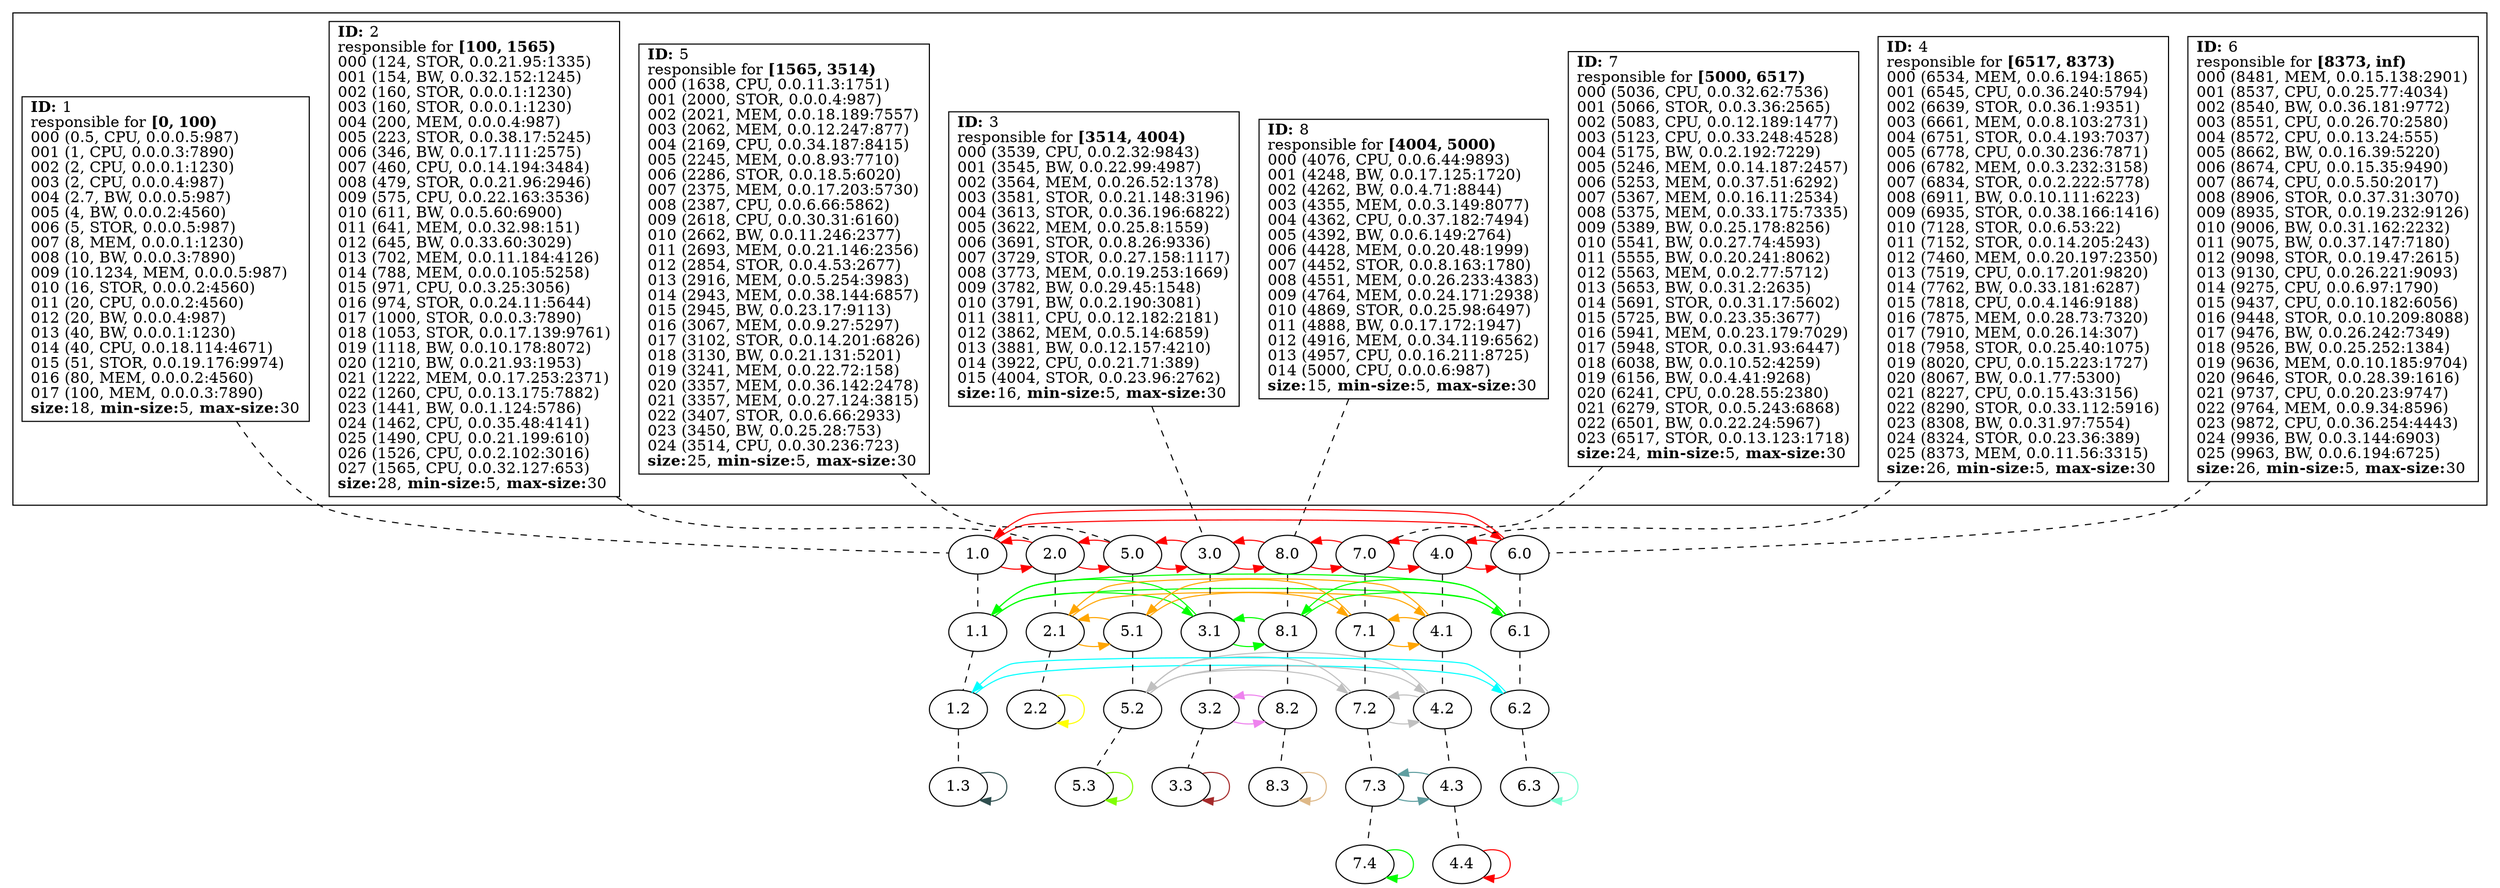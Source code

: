 strict
digraph SkipGraph {

	# vertical
	edge [dir=none style=dashed]
	subgraph {
		"1" -> "1.0" -> "1.1" -> "1.2" -> "1.3"
		}
	subgraph {
		"2" -> "2.0" -> "2.1" -> "2.2"
		}
	subgraph {
		"5" -> "5.0" -> "5.1" -> "5.2" -> "5.3"
		}
	subgraph {
		"3" -> "3.0" -> "3.1" -> "3.2" -> "3.3"
		}
	subgraph {
		"8" -> "8.0" -> "8.1" -> "8.2" -> "8.3"
		}
	subgraph {
		"7" -> "7.0" -> "7.1" -> "7.2" -> "7.3" -> "7.4"
		}
	subgraph {
		"4" -> "4.0" -> "4.1" -> "4.2" -> "4.3" -> "4.4"
		}
	subgraph {
		"6" -> "6.0" -> "6.1" -> "6.2" -> "6.3"
		}

	# horizontal
	edge [dir=forward, style=solid]
	subgraph cluster_content {
		rank = same
		"1" [shape=box, label=
			<
				<B>ID:</B> 1<BR ALIGN="LEFT"/>
				responsible for <B>[0, 100)</B><BR ALIGN="LEFT"/>
				000 (0.5, CPU, 0.0.0.5:987)<BR ALIGN="LEFT"/>
				001 (1, CPU, 0.0.0.3:7890)<BR ALIGN="LEFT"/>
				002 (2, CPU, 0.0.0.1:1230)<BR ALIGN="LEFT"/>
				003 (2, CPU, 0.0.0.4:987)<BR ALIGN="LEFT"/>
				004 (2.7, BW, 0.0.0.5:987)<BR ALIGN="LEFT"/>
				005 (4, BW, 0.0.0.2:4560)<BR ALIGN="LEFT"/>
				006 (5, STOR, 0.0.0.5:987)<BR ALIGN="LEFT"/>
				007 (8, MEM, 0.0.0.1:1230)<BR ALIGN="LEFT"/>
				008 (10, BW, 0.0.0.3:7890)<BR ALIGN="LEFT"/>
				009 (10.1234, MEM, 0.0.0.5:987)<BR ALIGN="LEFT"/>
				010 (16, STOR, 0.0.0.2:4560)<BR ALIGN="LEFT"/>
				011 (20, CPU, 0.0.0.2:4560)<BR ALIGN="LEFT"/>
				012 (20, BW, 0.0.0.4:987)<BR ALIGN="LEFT"/>
				013 (40, BW, 0.0.0.1:1230)<BR ALIGN="LEFT"/>
				014 (40, CPU, 0.0.18.114:4671)<BR ALIGN="LEFT"/>
				015 (51, STOR, 0.0.19.176:9974)<BR ALIGN="LEFT"/>
				016 (80, MEM, 0.0.0.2:4560)<BR ALIGN="LEFT"/>
				017 (100, MEM, 0.0.0.3:7890)<BR ALIGN="LEFT"/>
			<B>size:</B>18, <B>min-size:</B>5, <B>max-size:</B>30<BR ALIGN="LEFT"/>			>]
		"2" [shape=box, label=
			<
				<B>ID:</B> 2<BR ALIGN="LEFT"/>
				responsible for <B>[100, 1565)</B><BR ALIGN="LEFT"/>
				000 (124, STOR, 0.0.21.95:1335)<BR ALIGN="LEFT"/>
				001 (154, BW, 0.0.32.152:1245)<BR ALIGN="LEFT"/>
				002 (160, STOR, 0.0.0.1:1230)<BR ALIGN="LEFT"/>
				003 (160, STOR, 0.0.0.1:1230)<BR ALIGN="LEFT"/>
				004 (200, MEM, 0.0.0.4:987)<BR ALIGN="LEFT"/>
				005 (223, STOR, 0.0.38.17:5245)<BR ALIGN="LEFT"/>
				006 (346, BW, 0.0.17.111:2575)<BR ALIGN="LEFT"/>
				007 (460, CPU, 0.0.14.194:3484)<BR ALIGN="LEFT"/>
				008 (479, STOR, 0.0.21.96:2946)<BR ALIGN="LEFT"/>
				009 (575, CPU, 0.0.22.163:3536)<BR ALIGN="LEFT"/>
				010 (611, BW, 0.0.5.60:6900)<BR ALIGN="LEFT"/>
				011 (641, MEM, 0.0.32.98:151)<BR ALIGN="LEFT"/>
				012 (645, BW, 0.0.33.60:3029)<BR ALIGN="LEFT"/>
				013 (702, MEM, 0.0.11.184:4126)<BR ALIGN="LEFT"/>
				014 (788, MEM, 0.0.0.105:5258)<BR ALIGN="LEFT"/>
				015 (971, CPU, 0.0.3.25:3056)<BR ALIGN="LEFT"/>
				016 (974, STOR, 0.0.24.11:5644)<BR ALIGN="LEFT"/>
				017 (1000, STOR, 0.0.0.3:7890)<BR ALIGN="LEFT"/>
				018 (1053, STOR, 0.0.17.139:9761)<BR ALIGN="LEFT"/>
				019 (1118, BW, 0.0.10.178:8072)<BR ALIGN="LEFT"/>
				020 (1210, BW, 0.0.21.93:1953)<BR ALIGN="LEFT"/>
				021 (1222, MEM, 0.0.17.253:2371)<BR ALIGN="LEFT"/>
				022 (1260, CPU, 0.0.13.175:7882)<BR ALIGN="LEFT"/>
				023 (1441, BW, 0.0.1.124:5786)<BR ALIGN="LEFT"/>
				024 (1462, CPU, 0.0.35.48:4141)<BR ALIGN="LEFT"/>
				025 (1490, CPU, 0.0.21.199:610)<BR ALIGN="LEFT"/>
				026 (1526, CPU, 0.0.2.102:3016)<BR ALIGN="LEFT"/>
				027 (1565, CPU, 0.0.32.127:653)<BR ALIGN="LEFT"/>
			<B>size:</B>28, <B>min-size:</B>5, <B>max-size:</B>30<BR ALIGN="LEFT"/>			>]
		"5" [shape=box, label=
			<
				<B>ID:</B> 5<BR ALIGN="LEFT"/>
				responsible for <B>[1565, 3514)</B><BR ALIGN="LEFT"/>
				000 (1638, CPU, 0.0.11.3:1751)<BR ALIGN="LEFT"/>
				001 (2000, STOR, 0.0.0.4:987)<BR ALIGN="LEFT"/>
				002 (2021, MEM, 0.0.18.189:7557)<BR ALIGN="LEFT"/>
				003 (2062, MEM, 0.0.12.247:877)<BR ALIGN="LEFT"/>
				004 (2169, CPU, 0.0.34.187:8415)<BR ALIGN="LEFT"/>
				005 (2245, MEM, 0.0.8.93:7710)<BR ALIGN="LEFT"/>
				006 (2286, STOR, 0.0.18.5:6020)<BR ALIGN="LEFT"/>
				007 (2375, MEM, 0.0.17.203:5730)<BR ALIGN="LEFT"/>
				008 (2387, CPU, 0.0.6.66:5862)<BR ALIGN="LEFT"/>
				009 (2618, CPU, 0.0.30.31:6160)<BR ALIGN="LEFT"/>
				010 (2662, BW, 0.0.11.246:2377)<BR ALIGN="LEFT"/>
				011 (2693, MEM, 0.0.21.146:2356)<BR ALIGN="LEFT"/>
				012 (2854, STOR, 0.0.4.53:2677)<BR ALIGN="LEFT"/>
				013 (2916, MEM, 0.0.5.254:3983)<BR ALIGN="LEFT"/>
				014 (2943, MEM, 0.0.38.144:6857)<BR ALIGN="LEFT"/>
				015 (2945, BW, 0.0.23.17:9113)<BR ALIGN="LEFT"/>
				016 (3067, MEM, 0.0.9.27:5297)<BR ALIGN="LEFT"/>
				017 (3102, STOR, 0.0.14.201:6826)<BR ALIGN="LEFT"/>
				018 (3130, BW, 0.0.21.131:5201)<BR ALIGN="LEFT"/>
				019 (3241, MEM, 0.0.22.72:158)<BR ALIGN="LEFT"/>
				020 (3357, MEM, 0.0.36.142:2478)<BR ALIGN="LEFT"/>
				021 (3357, MEM, 0.0.27.124:3815)<BR ALIGN="LEFT"/>
				022 (3407, STOR, 0.0.6.66:2933)<BR ALIGN="LEFT"/>
				023 (3450, BW, 0.0.25.28:753)<BR ALIGN="LEFT"/>
				024 (3514, CPU, 0.0.30.236:723)<BR ALIGN="LEFT"/>
			<B>size:</B>25, <B>min-size:</B>5, <B>max-size:</B>30<BR ALIGN="LEFT"/>			>]
		"3" [shape=box, label=
			<
				<B>ID:</B> 3<BR ALIGN="LEFT"/>
				responsible for <B>[3514, 4004)</B><BR ALIGN="LEFT"/>
				000 (3539, CPU, 0.0.2.32:9843)<BR ALIGN="LEFT"/>
				001 (3545, BW, 0.0.22.99:4987)<BR ALIGN="LEFT"/>
				002 (3564, MEM, 0.0.26.52:1378)<BR ALIGN="LEFT"/>
				003 (3581, STOR, 0.0.21.148:3196)<BR ALIGN="LEFT"/>
				004 (3613, STOR, 0.0.36.196:6822)<BR ALIGN="LEFT"/>
				005 (3622, MEM, 0.0.25.8:1559)<BR ALIGN="LEFT"/>
				006 (3691, STOR, 0.0.8.26:9336)<BR ALIGN="LEFT"/>
				007 (3729, STOR, 0.0.27.158:1117)<BR ALIGN="LEFT"/>
				008 (3773, MEM, 0.0.19.253:1669)<BR ALIGN="LEFT"/>
				009 (3782, BW, 0.0.29.45:1548)<BR ALIGN="LEFT"/>
				010 (3791, BW, 0.0.2.190:3081)<BR ALIGN="LEFT"/>
				011 (3811, CPU, 0.0.12.182:2181)<BR ALIGN="LEFT"/>
				012 (3862, MEM, 0.0.5.14:6859)<BR ALIGN="LEFT"/>
				013 (3881, BW, 0.0.12.157:4210)<BR ALIGN="LEFT"/>
				014 (3922, CPU, 0.0.21.71:389)<BR ALIGN="LEFT"/>
				015 (4004, STOR, 0.0.23.96:2762)<BR ALIGN="LEFT"/>
			<B>size:</B>16, <B>min-size:</B>5, <B>max-size:</B>30<BR ALIGN="LEFT"/>			>]
		"8" [shape=box, label=
			<
				<B>ID:</B> 8<BR ALIGN="LEFT"/>
				responsible for <B>[4004, 5000)</B><BR ALIGN="LEFT"/>
				000 (4076, CPU, 0.0.6.44:9893)<BR ALIGN="LEFT"/>
				001 (4248, BW, 0.0.17.125:1720)<BR ALIGN="LEFT"/>
				002 (4262, BW, 0.0.4.71:8844)<BR ALIGN="LEFT"/>
				003 (4355, MEM, 0.0.3.149:8077)<BR ALIGN="LEFT"/>
				004 (4362, CPU, 0.0.37.182:7494)<BR ALIGN="LEFT"/>
				005 (4392, BW, 0.0.6.149:2764)<BR ALIGN="LEFT"/>
				006 (4428, MEM, 0.0.20.48:1999)<BR ALIGN="LEFT"/>
				007 (4452, STOR, 0.0.8.163:1780)<BR ALIGN="LEFT"/>
				008 (4551, MEM, 0.0.26.233:4383)<BR ALIGN="LEFT"/>
				009 (4764, MEM, 0.0.24.171:2938)<BR ALIGN="LEFT"/>
				010 (4869, STOR, 0.0.25.98:6497)<BR ALIGN="LEFT"/>
				011 (4888, BW, 0.0.17.172:1947)<BR ALIGN="LEFT"/>
				012 (4916, MEM, 0.0.34.119:6562)<BR ALIGN="LEFT"/>
				013 (4957, CPU, 0.0.16.211:8725)<BR ALIGN="LEFT"/>
				014 (5000, CPU, 0.0.0.6:987)<BR ALIGN="LEFT"/>
			<B>size:</B>15, <B>min-size:</B>5, <B>max-size:</B>30<BR ALIGN="LEFT"/>			>]
		"7" [shape=box, label=
			<
				<B>ID:</B> 7<BR ALIGN="LEFT"/>
				responsible for <B>[5000, 6517)</B><BR ALIGN="LEFT"/>
				000 (5036, CPU, 0.0.32.62:7536)<BR ALIGN="LEFT"/>
				001 (5066, STOR, 0.0.3.36:2565)<BR ALIGN="LEFT"/>
				002 (5083, CPU, 0.0.12.189:1477)<BR ALIGN="LEFT"/>
				003 (5123, CPU, 0.0.33.248:4528)<BR ALIGN="LEFT"/>
				004 (5175, BW, 0.0.2.192:7229)<BR ALIGN="LEFT"/>
				005 (5246, MEM, 0.0.14.187:2457)<BR ALIGN="LEFT"/>
				006 (5253, MEM, 0.0.37.51:6292)<BR ALIGN="LEFT"/>
				007 (5367, MEM, 0.0.16.11:2534)<BR ALIGN="LEFT"/>
				008 (5375, MEM, 0.0.33.175:7335)<BR ALIGN="LEFT"/>
				009 (5389, BW, 0.0.25.178:8256)<BR ALIGN="LEFT"/>
				010 (5541, BW, 0.0.27.74:4593)<BR ALIGN="LEFT"/>
				011 (5555, BW, 0.0.20.241:8062)<BR ALIGN="LEFT"/>
				012 (5563, MEM, 0.0.2.77:5712)<BR ALIGN="LEFT"/>
				013 (5653, BW, 0.0.31.2:2635)<BR ALIGN="LEFT"/>
				014 (5691, STOR, 0.0.31.17:5602)<BR ALIGN="LEFT"/>
				015 (5725, BW, 0.0.23.35:3677)<BR ALIGN="LEFT"/>
				016 (5941, MEM, 0.0.23.179:7029)<BR ALIGN="LEFT"/>
				017 (5948, STOR, 0.0.31.93:6447)<BR ALIGN="LEFT"/>
				018 (6038, BW, 0.0.10.52:4259)<BR ALIGN="LEFT"/>
				019 (6156, BW, 0.0.4.41:9268)<BR ALIGN="LEFT"/>
				020 (6241, CPU, 0.0.28.55:2380)<BR ALIGN="LEFT"/>
				021 (6279, STOR, 0.0.5.243:6868)<BR ALIGN="LEFT"/>
				022 (6501, BW, 0.0.22.24:5967)<BR ALIGN="LEFT"/>
				023 (6517, STOR, 0.0.13.123:1718)<BR ALIGN="LEFT"/>
			<B>size:</B>24, <B>min-size:</B>5, <B>max-size:</B>30<BR ALIGN="LEFT"/>			>]
		"4" [shape=box, label=
			<
				<B>ID:</B> 4<BR ALIGN="LEFT"/>
				responsible for <B>[6517, 8373)</B><BR ALIGN="LEFT"/>
				000 (6534, MEM, 0.0.6.194:1865)<BR ALIGN="LEFT"/>
				001 (6545, CPU, 0.0.36.240:5794)<BR ALIGN="LEFT"/>
				002 (6639, STOR, 0.0.36.1:9351)<BR ALIGN="LEFT"/>
				003 (6661, MEM, 0.0.8.103:2731)<BR ALIGN="LEFT"/>
				004 (6751, STOR, 0.0.4.193:7037)<BR ALIGN="LEFT"/>
				005 (6778, CPU, 0.0.30.236:7871)<BR ALIGN="LEFT"/>
				006 (6782, MEM, 0.0.3.232:3158)<BR ALIGN="LEFT"/>
				007 (6834, STOR, 0.0.2.222:5778)<BR ALIGN="LEFT"/>
				008 (6911, BW, 0.0.10.111:6223)<BR ALIGN="LEFT"/>
				009 (6935, STOR, 0.0.38.166:1416)<BR ALIGN="LEFT"/>
				010 (7128, STOR, 0.0.6.53:22)<BR ALIGN="LEFT"/>
				011 (7152, STOR, 0.0.14.205:243)<BR ALIGN="LEFT"/>
				012 (7460, MEM, 0.0.20.197:2350)<BR ALIGN="LEFT"/>
				013 (7519, CPU, 0.0.17.201:9820)<BR ALIGN="LEFT"/>
				014 (7762, BW, 0.0.33.181:6287)<BR ALIGN="LEFT"/>
				015 (7818, CPU, 0.0.4.146:9188)<BR ALIGN="LEFT"/>
				016 (7875, MEM, 0.0.28.73:7320)<BR ALIGN="LEFT"/>
				017 (7910, MEM, 0.0.26.14:307)<BR ALIGN="LEFT"/>
				018 (7958, STOR, 0.0.25.40:1075)<BR ALIGN="LEFT"/>
				019 (8020, CPU, 0.0.15.223:1727)<BR ALIGN="LEFT"/>
				020 (8067, BW, 0.0.1.77:5300)<BR ALIGN="LEFT"/>
				021 (8227, CPU, 0.0.15.43:3156)<BR ALIGN="LEFT"/>
				022 (8290, STOR, 0.0.33.112:5916)<BR ALIGN="LEFT"/>
				023 (8308, BW, 0.0.31.97:7554)<BR ALIGN="LEFT"/>
				024 (8324, STOR, 0.0.23.36:389)<BR ALIGN="LEFT"/>
				025 (8373, MEM, 0.0.11.56:3315)<BR ALIGN="LEFT"/>
			<B>size:</B>26, <B>min-size:</B>5, <B>max-size:</B>30<BR ALIGN="LEFT"/>			>]
		"6" [shape=box, label=
			<
				<B>ID:</B> 6<BR ALIGN="LEFT"/>
				responsible for <B>[8373, inf)</B><BR ALIGN="LEFT"/>
				000 (8481, MEM, 0.0.15.138:2901)<BR ALIGN="LEFT"/>
				001 (8537, CPU, 0.0.25.77:4034)<BR ALIGN="LEFT"/>
				002 (8540, BW, 0.0.36.181:9772)<BR ALIGN="LEFT"/>
				003 (8551, CPU, 0.0.26.70:2580)<BR ALIGN="LEFT"/>
				004 (8572, CPU, 0.0.13.24:555)<BR ALIGN="LEFT"/>
				005 (8662, BW, 0.0.16.39:5220)<BR ALIGN="LEFT"/>
				006 (8674, CPU, 0.0.15.35:9490)<BR ALIGN="LEFT"/>
				007 (8674, CPU, 0.0.5.50:2017)<BR ALIGN="LEFT"/>
				008 (8906, STOR, 0.0.37.31:3070)<BR ALIGN="LEFT"/>
				009 (8935, STOR, 0.0.19.232:9126)<BR ALIGN="LEFT"/>
				010 (9006, BW, 0.0.31.162:2232)<BR ALIGN="LEFT"/>
				011 (9075, BW, 0.0.37.147:7180)<BR ALIGN="LEFT"/>
				012 (9098, STOR, 0.0.19.47:2615)<BR ALIGN="LEFT"/>
				013 (9130, CPU, 0.0.26.221:9093)<BR ALIGN="LEFT"/>
				014 (9275, CPU, 0.0.6.97:1790)<BR ALIGN="LEFT"/>
				015 (9437, CPU, 0.0.10.182:6056)<BR ALIGN="LEFT"/>
				016 (9448, STOR, 0.0.10.209:8088)<BR ALIGN="LEFT"/>
				017 (9476, BW, 0.0.26.242:7349)<BR ALIGN="LEFT"/>
				018 (9526, BW, 0.0.25.252:1384)<BR ALIGN="LEFT"/>
				019 (9636, MEM, 0.0.10.185:9704)<BR ALIGN="LEFT"/>
				020 (9646, STOR, 0.0.28.39:1616)<BR ALIGN="LEFT"/>
				021 (9737, CPU, 0.0.20.23:9747)<BR ALIGN="LEFT"/>
				022 (9764, MEM, 0.0.9.34:8596)<BR ALIGN="LEFT"/>
				023 (9872, CPU, 0.0.36.254:4443)<BR ALIGN="LEFT"/>
				024 (9936, BW, 0.0.3.144:6903)<BR ALIGN="LEFT"/>
				025 (9963, BW, 0.0.6.194:6725)<BR ALIGN="LEFT"/>
			<B>size:</B>26, <B>min-size:</B>5, <B>max-size:</B>30<BR ALIGN="LEFT"/>			>]
	}

	edge [color=red]
	subgraph 1 {
		rank = same
		label = "Level 0"
		subgraph {
			"1.0" -> "2.0"
			"1.0" -> "6.0"
		}
		subgraph {
			"2.0" -> "5.0"
			"2.0" -> "1.0"
		}
		subgraph {
			"5.0" -> "3.0"
			"5.0" -> "2.0"
		}
		subgraph {
			"3.0" -> "8.0"
			"3.0" -> "5.0"
		}
		subgraph {
			"8.0" -> "7.0"
			"8.0" -> "3.0"
		}
		subgraph {
			"7.0" -> "4.0"
			"7.0" -> "8.0"
		}
		subgraph {
			"4.0" -> "6.0"
			"4.0" -> "7.0"
		}
		subgraph {
			"6.0" -> "1.0"
			"6.0" -> "4.0"
		}
	}

	edge [color=green]
	subgraph 10 {
		rank = same
		label = "Level 1 (0)"
		subgraph {
			"1.1" -> "3.1"
			"1.1" -> "6.1"
		}
		subgraph {
			"3.1" -> "8.1"
			"3.1" -> "1.1"
		}
		subgraph {
			"8.1" -> "6.1"
			"8.1" -> "3.1"
		}
		subgraph {
			"6.1" -> "1.1"
			"6.1" -> "8.1"
		}
	}

	edge [color=cyan]
	subgraph 100 {
		rank = same
		label = "Level 2 (00)"
		subgraph {
			"1.2" -> "6.2"
			"1.2" -> "6.2"
		}
		subgraph {
			"6.2" -> "1.2"
			"6.2" -> "1.2"
		}
	}

	edge [color=aquamarine]
	subgraph 1000 {
		rank = same
		label = "Level 3 (000)"
		subgraph {
			"6.3" -> "6.3"
			"6.3" -> "6.3"
		}
	}

	edge [color=darkslategray]
	subgraph 1001 {
		rank = same
		label = "Level 3 (001)"
		subgraph {
			"1.3" -> "1.3"
			"1.3" -> "1.3"
		}
	}

	edge [color=violet]
	subgraph 101 {
		rank = same
		label = "Level 2 (01)"
		subgraph {
			"3.2" -> "8.2"
			"3.2" -> "8.2"
		}
		subgraph {
			"8.2" -> "3.2"
			"8.2" -> "3.2"
		}
	}

	edge [color=brown]
	subgraph 1010 {
		rank = same
		label = "Level 3 (010)"
		subgraph {
			"3.3" -> "3.3"
			"3.3" -> "3.3"
		}
	}

	edge [color=burlywood]
	subgraph 1011 {
		rank = same
		label = "Level 3 (011)"
		subgraph {
			"8.3" -> "8.3"
			"8.3" -> "8.3"
		}
	}

	edge [color=orange]
	subgraph 11 {
		rank = same
		label = "Level 1 (1)"
		subgraph {
			"2.1" -> "5.1"
			"2.1" -> "4.1"
		}
		subgraph {
			"5.1" -> "7.1"
			"5.1" -> "2.1"
		}
		subgraph {
			"7.1" -> "4.1"
			"7.1" -> "5.1"
		}
		subgraph {
			"4.1" -> "2.1"
			"4.1" -> "7.1"
		}
	}

	edge [color=grey]
	subgraph 110 {
		rank = same
		label = "Level 2 (10)"
		subgraph {
			"5.2" -> "7.2"
			"5.2" -> "4.2"
		}
		subgraph {
			"7.2" -> "4.2"
			"7.2" -> "5.2"
		}
		subgraph {
			"4.2" -> "5.2"
			"4.2" -> "7.2"
		}
	}

	edge [color=cadetblue]
	subgraph 1100 {
		rank = same
		label = "Level 3 (100)"
		subgraph {
			"7.3" -> "4.3"
			"7.3" -> "4.3"
		}
		subgraph {
			"4.3" -> "7.3"
			"4.3" -> "7.3"
		}
	}

	edge [color=red]
	subgraph 11000 {
		rank = same
		label = "Level 4 (1000)"
		subgraph {
			"4.4" -> "4.4"
			"4.4" -> "4.4"
		}
	}

	edge [color=green]
	subgraph 11001 {
		rank = same
		label = "Level 4 (1001)"
		subgraph {
			"7.4" -> "7.4"
			"7.4" -> "7.4"
		}
	}

	edge [color=chartreuse]
	subgraph 1101 {
		rank = same
		label = "Level 3 (101)"
		subgraph {
			"5.3" -> "5.3"
			"5.3" -> "5.3"
		}
	}

	edge [color=yellow]
	subgraph 111 {
		rank = same
		label = "Level 2 (11)"
		subgraph {
			"2.2" -> "2.2"
			"2.2" -> "2.2"
		}
	}


}
